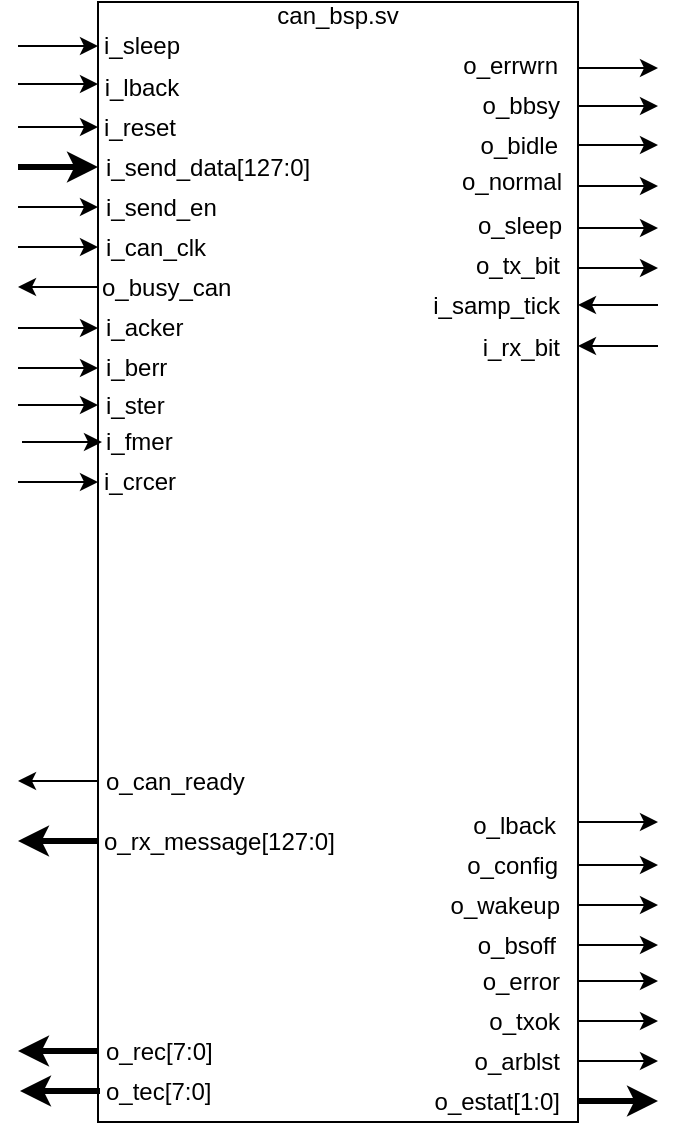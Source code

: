 <mxfile version="13.0.1" type="device"><diagram id="ReyaLKJZMxPh1nKI0JOA" name="Page-1"><mxGraphModel dx="1460" dy="711" grid="1" gridSize="10" guides="1" tooltips="1" connect="1" arrows="1" fold="1" page="1" pageScale="1" pageWidth="850" pageHeight="1100" math="0" shadow="0"><root><mxCell id="0"/><mxCell id="1" parent="0"/><mxCell id="X8-benMntq_Ur9tmoUSW-3" value="" style="endArrow=classic;html=1;" parent="1" edge="1"><mxGeometry width="50" height="50" relative="1" as="geometry"><mxPoint x="240" y="62" as="sourcePoint"/><mxPoint x="280" y="62" as="targetPoint"/></mxGeometry></mxCell><mxCell id="X8-benMntq_Ur9tmoUSW-4" value="" style="endArrow=classic;html=1;" parent="1" edge="1"><mxGeometry width="50" height="50" relative="1" as="geometry"><mxPoint x="520" y="132" as="sourcePoint"/><mxPoint x="560" y="132" as="targetPoint"/></mxGeometry></mxCell><mxCell id="X8-benMntq_Ur9tmoUSW-7" value="" style="endArrow=classic;html=1;" parent="1" edge="1"><mxGeometry width="50" height="50" relative="1" as="geometry"><mxPoint x="520" y="529.5" as="sourcePoint"/><mxPoint x="560" y="529.5" as="targetPoint"/></mxGeometry></mxCell><mxCell id="X8-benMntq_Ur9tmoUSW-8" value="" style="endArrow=classic;html=1;strokeWidth=3;" parent="1" edge="1"><mxGeometry width="50" height="50" relative="1" as="geometry"><mxPoint x="240" y="122.5" as="sourcePoint"/><mxPoint x="280" y="122.5" as="targetPoint"/></mxGeometry></mxCell><mxCell id="X8-benMntq_Ur9tmoUSW-9" value="" style="endArrow=classic;html=1;" parent="1" edge="1"><mxGeometry width="50" height="50" relative="1" as="geometry"><mxPoint x="240" y="280" as="sourcePoint"/><mxPoint x="280" y="280" as="targetPoint"/></mxGeometry></mxCell><mxCell id="X8-benMntq_Ur9tmoUSW-14" value="" style="endArrow=classic;html=1;" parent="1" edge="1"><mxGeometry width="50" height="50" relative="1" as="geometry"><mxPoint x="520" y="73" as="sourcePoint"/><mxPoint x="560" y="73" as="targetPoint"/></mxGeometry></mxCell><mxCell id="X8-benMntq_Ur9tmoUSW-15" value="" style="endArrow=none;html=1;startArrow=classic;startFill=1;endFill=0;" parent="1" edge="1"><mxGeometry width="50" height="50" relative="1" as="geometry"><mxPoint x="520" y="191.5" as="sourcePoint"/><mxPoint x="560" y="191.5" as="targetPoint"/></mxGeometry></mxCell><mxCell id="X8-benMntq_Ur9tmoUSW-20" value="" style="endArrow=none;html=1;startArrow=classic;startFill=1;endFill=0;" parent="1" edge="1"><mxGeometry width="50" height="50" relative="1" as="geometry"><mxPoint x="520" y="212.0" as="sourcePoint"/><mxPoint x="560" y="212.0" as="targetPoint"/></mxGeometry></mxCell><mxCell id="X8-benMntq_Ur9tmoUSW-22" value="" style="endArrow=none;html=1;endFill=0;startArrow=classic;startFill=1;" parent="1" edge="1"><mxGeometry width="50" height="50" relative="1" as="geometry"><mxPoint x="240" y="182.5" as="sourcePoint"/><mxPoint x="280" y="182.5" as="targetPoint"/></mxGeometry></mxCell><mxCell id="X8-benMntq_Ur9tmoUSW-23" value="" style="endArrow=none;html=1;startArrow=classic;startFill=1;endFill=0;" parent="1" edge="1"><mxGeometry width="50" height="50" relative="1" as="geometry"><mxPoint x="240" y="429.5" as="sourcePoint"/><mxPoint x="280" y="429.5" as="targetPoint"/></mxGeometry></mxCell><mxCell id="X8-benMntq_Ur9tmoUSW-24" value="" style="endArrow=none;html=1;endFill=0;startArrow=classic;startFill=1;strokeWidth=3;" parent="1" edge="1"><mxGeometry width="50" height="50" relative="1" as="geometry"><mxPoint x="240" y="459.5" as="sourcePoint"/><mxPoint x="280" y="459.5" as="targetPoint"/></mxGeometry></mxCell><mxCell id="bub-ftMEQLPauPV4lOiJ-1" value="&lt;div&gt;can_bsp.sv&lt;br&gt;&lt;/div&gt;&lt;div&gt;&lt;br&gt;&lt;/div&gt;&lt;div&gt;&lt;br&gt;&lt;/div&gt;&lt;div&gt;&lt;br&gt;&lt;/div&gt;&lt;div&gt;&lt;br&gt;&lt;/div&gt;&lt;div&gt;&lt;br&gt;&lt;/div&gt;&lt;div&gt;&lt;br&gt;&lt;/div&gt;&lt;div&gt;&lt;br&gt;&lt;/div&gt;&lt;div&gt;&lt;br&gt;&lt;/div&gt;&lt;div&gt;&lt;br&gt;&lt;/div&gt;&lt;div&gt;&lt;br&gt;&lt;/div&gt;&lt;div&gt;&lt;br&gt;&lt;/div&gt;&lt;div&gt;&lt;br&gt;&lt;/div&gt;&lt;div&gt;&lt;br&gt;&lt;/div&gt;&lt;div&gt;&lt;br&gt;&lt;/div&gt;&lt;div&gt;&lt;br&gt;&lt;/div&gt;&lt;div&gt;&lt;br&gt;&lt;/div&gt;&lt;div&gt;&lt;br&gt;&lt;/div&gt;&lt;div&gt;&lt;br&gt;&lt;/div&gt;&lt;div&gt;&lt;br&gt;&lt;/div&gt;&lt;div&gt;&lt;br&gt;&lt;/div&gt;&lt;div&gt;&lt;br&gt;&lt;/div&gt;&lt;div&gt;&lt;br&gt;&lt;/div&gt;&lt;div&gt;&lt;br&gt;&lt;/div&gt;&lt;div&gt;&lt;br&gt;&lt;/div&gt;&lt;div&gt;&lt;br&gt;&lt;/div&gt;&lt;div&gt;&lt;br&gt;&lt;/div&gt;&lt;div&gt;&lt;br&gt;&lt;/div&gt;&lt;div&gt;&lt;br&gt;&lt;/div&gt;&lt;div&gt;&lt;br&gt;&lt;/div&gt;&lt;div&gt;&lt;br&gt;&lt;/div&gt;&lt;div&gt;&lt;br&gt;&lt;/div&gt;&lt;div&gt;&lt;br&gt;&lt;/div&gt;&lt;div&gt;&lt;br&gt;&lt;/div&gt;&lt;div&gt;&lt;br&gt;&lt;/div&gt;&lt;div&gt;&lt;br&gt;&lt;/div&gt;&lt;div&gt;&lt;br&gt;&lt;/div&gt;&lt;div&gt;&lt;br&gt;&lt;/div&gt;&lt;div&gt;&lt;br&gt;&lt;/div&gt;" style="rounded=0;whiteSpace=wrap;html=1;" vertex="1" parent="1"><mxGeometry x="280" y="40" width="240" height="560" as="geometry"/></mxCell><mxCell id="bub-ftMEQLPauPV4lOiJ-2" value="i_sleep" style="text;html=1;strokeColor=none;fillColor=none;align=center;verticalAlign=middle;whiteSpace=wrap;rounded=0;" vertex="1" parent="1"><mxGeometry x="282" y="52" width="40" height="20" as="geometry"/></mxCell><mxCell id="bub-ftMEQLPauPV4lOiJ-3" value="i_lback" style="text;html=1;strokeColor=none;fillColor=none;align=center;verticalAlign=middle;whiteSpace=wrap;rounded=0;" vertex="1" parent="1"><mxGeometry x="282" y="73" width="40" height="20" as="geometry"/></mxCell><mxCell id="bub-ftMEQLPauPV4lOiJ-4" value="i_acker" style="text;html=1;strokeColor=none;fillColor=none;align=left;verticalAlign=middle;whiteSpace=wrap;rounded=0;" vertex="1" parent="1"><mxGeometry x="282" y="193" width="40" height="20" as="geometry"/></mxCell><mxCell id="bub-ftMEQLPauPV4lOiJ-5" value="i_berr" style="text;html=1;strokeColor=none;fillColor=none;align=left;verticalAlign=middle;whiteSpace=wrap;rounded=0;" vertex="1" parent="1"><mxGeometry x="282" y="213" width="40" height="20" as="geometry"/></mxCell><mxCell id="bub-ftMEQLPauPV4lOiJ-6" value="i_ster" style="text;html=1;strokeColor=none;fillColor=none;align=left;verticalAlign=middle;whiteSpace=wrap;rounded=0;" vertex="1" parent="1"><mxGeometry x="282" y="232" width="40" height="20" as="geometry"/></mxCell><mxCell id="bub-ftMEQLPauPV4lOiJ-7" value="i_fmer" style="text;html=1;strokeColor=none;fillColor=none;align=left;verticalAlign=middle;whiteSpace=wrap;rounded=0;" vertex="1" parent="1"><mxGeometry x="282" y="250" width="40" height="20" as="geometry"/></mxCell><mxCell id="bub-ftMEQLPauPV4lOiJ-8" value="i_crcer" style="text;html=1;strokeColor=none;fillColor=none;align=left;verticalAlign=middle;whiteSpace=wrap;rounded=0;" vertex="1" parent="1"><mxGeometry x="281" y="270" width="40" height="20" as="geometry"/></mxCell><mxCell id="bub-ftMEQLPauPV4lOiJ-9" value="o_rec[7:0]" style="text;html=1;strokeColor=none;fillColor=none;align=left;verticalAlign=middle;whiteSpace=wrap;rounded=0;" vertex="1" parent="1"><mxGeometry x="282" y="555" width="40" height="20" as="geometry"/></mxCell><mxCell id="bub-ftMEQLPauPV4lOiJ-10" value="o_tec[7:0]" style="text;html=1;strokeColor=none;fillColor=none;align=left;verticalAlign=middle;whiteSpace=wrap;rounded=0;" vertex="1" parent="1"><mxGeometry x="282" y="575" width="40" height="20" as="geometry"/></mxCell><mxCell id="bub-ftMEQLPauPV4lOiJ-11" value="o_estat[1:0]" style="text;html=1;strokeColor=none;fillColor=none;align=right;verticalAlign=middle;whiteSpace=wrap;rounded=0;" vertex="1" parent="1"><mxGeometry x="473" y="580" width="40" height="20" as="geometry"/></mxCell><mxCell id="bub-ftMEQLPauPV4lOiJ-12" value="o_arblst" style="text;html=1;strokeColor=none;fillColor=none;align=right;verticalAlign=middle;whiteSpace=wrap;rounded=0;" vertex="1" parent="1"><mxGeometry x="473" y="560" width="40" height="20" as="geometry"/></mxCell><mxCell id="bub-ftMEQLPauPV4lOiJ-13" value="o_txok" style="text;html=1;strokeColor=none;fillColor=none;align=right;verticalAlign=middle;whiteSpace=wrap;rounded=0;" vertex="1" parent="1"><mxGeometry x="473" y="540" width="40" height="20" as="geometry"/></mxCell><mxCell id="bub-ftMEQLPauPV4lOiJ-14" value="o_error" style="text;html=1;strokeColor=none;fillColor=none;align=right;verticalAlign=middle;whiteSpace=wrap;rounded=0;" vertex="1" parent="1"><mxGeometry x="473" y="520" width="40" height="20" as="geometry"/></mxCell><mxCell id="bub-ftMEQLPauPV4lOiJ-15" value="o_bsoff" style="text;html=1;strokeColor=none;fillColor=none;align=right;verticalAlign=middle;whiteSpace=wrap;rounded=0;" vertex="1" parent="1"><mxGeometry x="470.5" y="502" width="40" height="20" as="geometry"/></mxCell><mxCell id="bub-ftMEQLPauPV4lOiJ-16" value="o_wakeup" style="text;html=1;strokeColor=none;fillColor=none;align=right;verticalAlign=middle;whiteSpace=wrap;rounded=0;" vertex="1" parent="1"><mxGeometry x="473" y="482" width="40" height="20" as="geometry"/></mxCell><mxCell id="bub-ftMEQLPauPV4lOiJ-17" value="o_config" style="text;html=1;strokeColor=none;fillColor=none;align=right;verticalAlign=middle;whiteSpace=wrap;rounded=0;" vertex="1" parent="1"><mxGeometry x="471.5" y="462" width="40" height="20" as="geometry"/></mxCell><mxCell id="bub-ftMEQLPauPV4lOiJ-18" value="o_lback" style="text;html=1;strokeColor=none;fillColor=none;align=right;verticalAlign=middle;whiteSpace=wrap;rounded=0;" vertex="1" parent="1"><mxGeometry x="470.5" y="442" width="40" height="20" as="geometry"/></mxCell><mxCell id="bub-ftMEQLPauPV4lOiJ-19" value="&lt;div&gt;o_sleep&lt;/div&gt;" style="text;html=1;strokeColor=none;fillColor=none;align=right;verticalAlign=middle;whiteSpace=wrap;rounded=0;" vertex="1" parent="1"><mxGeometry x="474" y="142" width="40" height="20" as="geometry"/></mxCell><mxCell id="bub-ftMEQLPauPV4lOiJ-20" value="o_normal" style="text;html=1;strokeColor=none;fillColor=none;align=right;verticalAlign=middle;whiteSpace=wrap;rounded=0;" vertex="1" parent="1"><mxGeometry x="474" y="120" width="40" height="20" as="geometry"/></mxCell><mxCell id="bub-ftMEQLPauPV4lOiJ-21" value="o_bidle" style="text;html=1;strokeColor=none;fillColor=none;align=right;verticalAlign=middle;whiteSpace=wrap;rounded=0;" vertex="1" parent="1"><mxGeometry x="471.5" y="102" width="40" height="20" as="geometry"/></mxCell><mxCell id="bub-ftMEQLPauPV4lOiJ-22" value="o_bbsy" style="text;html=1;strokeColor=none;fillColor=none;align=right;verticalAlign=middle;whiteSpace=wrap;rounded=0;" vertex="1" parent="1"><mxGeometry x="472.5" y="82" width="40" height="20" as="geometry"/></mxCell><mxCell id="bub-ftMEQLPauPV4lOiJ-23" value="o_errwrn" style="text;html=1;strokeColor=none;fillColor=none;align=right;verticalAlign=middle;whiteSpace=wrap;rounded=0;" vertex="1" parent="1"><mxGeometry x="471.5" y="62" width="40" height="20" as="geometry"/></mxCell><mxCell id="bub-ftMEQLPauPV4lOiJ-24" value="i_can_clk" style="text;html=1;strokeColor=none;fillColor=none;align=left;verticalAlign=middle;whiteSpace=wrap;rounded=0;" vertex="1" parent="1"><mxGeometry x="282" y="153" width="40" height="20" as="geometry"/></mxCell><mxCell id="bub-ftMEQLPauPV4lOiJ-25" value="i_reset" style="text;html=1;strokeColor=none;fillColor=none;align=center;verticalAlign=middle;whiteSpace=wrap;rounded=0;" vertex="1" parent="1"><mxGeometry x="281" y="93" width="40" height="20" as="geometry"/></mxCell><mxCell id="bub-ftMEQLPauPV4lOiJ-26" value="i_send_data[127:0]" style="text;html=1;strokeColor=none;fillColor=none;align=left;verticalAlign=middle;whiteSpace=wrap;rounded=0;" vertex="1" parent="1"><mxGeometry x="282" y="113" width="40" height="20" as="geometry"/></mxCell><mxCell id="bub-ftMEQLPauPV4lOiJ-27" value="i_send_en" style="text;html=1;strokeColor=none;fillColor=none;align=left;verticalAlign=middle;whiteSpace=wrap;rounded=0;" vertex="1" parent="1"><mxGeometry x="282" y="133" width="40" height="20" as="geometry"/></mxCell><mxCell id="bub-ftMEQLPauPV4lOiJ-28" value="o_tx_bit" style="text;html=1;strokeColor=none;fillColor=none;align=right;verticalAlign=middle;whiteSpace=wrap;rounded=0;" vertex="1" parent="1"><mxGeometry x="473" y="162" width="40" height="20" as="geometry"/></mxCell><mxCell id="bub-ftMEQLPauPV4lOiJ-29" value="i_samp_tick" style="text;html=1;strokeColor=none;fillColor=none;align=right;verticalAlign=middle;whiteSpace=wrap;rounded=0;" vertex="1" parent="1"><mxGeometry x="473" y="182" width="40" height="20" as="geometry"/></mxCell><mxCell id="bub-ftMEQLPauPV4lOiJ-30" value="i_rx_bit" style="text;html=1;strokeColor=none;fillColor=none;align=right;verticalAlign=middle;whiteSpace=wrap;rounded=0;" vertex="1" parent="1"><mxGeometry x="473" y="203" width="40" height="20" as="geometry"/></mxCell><mxCell id="bub-ftMEQLPauPV4lOiJ-31" value="o_busy_can" style="text;html=1;strokeColor=none;fillColor=none;align=left;verticalAlign=middle;whiteSpace=wrap;rounded=0;" vertex="1" parent="1"><mxGeometry x="280" y="173" width="40" height="20" as="geometry"/></mxCell><mxCell id="bub-ftMEQLPauPV4lOiJ-32" value="o_can_ready" style="text;html=1;strokeColor=none;fillColor=none;align=left;verticalAlign=middle;whiteSpace=wrap;rounded=0;" vertex="1" parent="1"><mxGeometry x="282" y="420" width="40" height="20" as="geometry"/></mxCell><mxCell id="bub-ftMEQLPauPV4lOiJ-33" value="o_rx_message[127:0]" style="text;html=1;strokeColor=none;fillColor=none;align=left;verticalAlign=middle;whiteSpace=wrap;rounded=0;" vertex="1" parent="1"><mxGeometry x="281" y="450" width="40" height="20" as="geometry"/></mxCell><mxCell id="bub-ftMEQLPauPV4lOiJ-35" value="" style="endArrow=none;html=1;endFill=0;startArrow=classic;startFill=1;strokeWidth=3;" edge="1" parent="1"><mxGeometry width="50" height="50" relative="1" as="geometry"><mxPoint x="240" y="564.5" as="sourcePoint"/><mxPoint x="280" y="564.5" as="targetPoint"/></mxGeometry></mxCell><mxCell id="bub-ftMEQLPauPV4lOiJ-36" value="" style="endArrow=none;html=1;endFill=0;startArrow=classic;startFill=1;strokeWidth=3;" edge="1" parent="1"><mxGeometry width="50" height="50" relative="1" as="geometry"><mxPoint x="241" y="584.5" as="sourcePoint"/><mxPoint x="281" y="584.5" as="targetPoint"/></mxGeometry></mxCell><mxCell id="bub-ftMEQLPauPV4lOiJ-37" value="" style="endArrow=classic;html=1;strokeWidth=3;" edge="1" parent="1"><mxGeometry width="50" height="50" relative="1" as="geometry"><mxPoint x="520" y="589.5" as="sourcePoint"/><mxPoint x="560" y="589.5" as="targetPoint"/></mxGeometry></mxCell><mxCell id="bub-ftMEQLPauPV4lOiJ-38" value="" style="endArrow=classic;html=1;" edge="1" parent="1"><mxGeometry width="50" height="50" relative="1" as="geometry"><mxPoint x="520" y="549.5" as="sourcePoint"/><mxPoint x="560" y="549.5" as="targetPoint"/></mxGeometry></mxCell><mxCell id="bub-ftMEQLPauPV4lOiJ-39" value="" style="endArrow=classic;html=1;" edge="1" parent="1"><mxGeometry width="50" height="50" relative="1" as="geometry"><mxPoint x="520" y="511.5" as="sourcePoint"/><mxPoint x="560" y="511.5" as="targetPoint"/></mxGeometry></mxCell><mxCell id="bub-ftMEQLPauPV4lOiJ-40" value="" style="endArrow=classic;html=1;" edge="1" parent="1"><mxGeometry width="50" height="50" relative="1" as="geometry"><mxPoint x="520" y="491.5" as="sourcePoint"/><mxPoint x="560" y="491.5" as="targetPoint"/></mxGeometry></mxCell><mxCell id="bub-ftMEQLPauPV4lOiJ-41" value="" style="endArrow=classic;html=1;" edge="1" parent="1"><mxGeometry width="50" height="50" relative="1" as="geometry"><mxPoint x="520" y="471.5" as="sourcePoint"/><mxPoint x="560" y="471.5" as="targetPoint"/></mxGeometry></mxCell><mxCell id="bub-ftMEQLPauPV4lOiJ-42" value="" style="endArrow=classic;html=1;" edge="1" parent="1"><mxGeometry width="50" height="50" relative="1" as="geometry"><mxPoint x="520" y="450" as="sourcePoint"/><mxPoint x="560" y="450" as="targetPoint"/></mxGeometry></mxCell><mxCell id="bub-ftMEQLPauPV4lOiJ-43" value="" style="endArrow=classic;html=1;" edge="1" parent="1"><mxGeometry width="50" height="50" relative="1" as="geometry"><mxPoint x="520" y="569.5" as="sourcePoint"/><mxPoint x="560" y="569.5" as="targetPoint"/></mxGeometry></mxCell><mxCell id="bub-ftMEQLPauPV4lOiJ-45" value="" style="endArrow=classic;html=1;" edge="1" parent="1"><mxGeometry width="50" height="50" relative="1" as="geometry"><mxPoint x="520" y="92" as="sourcePoint"/><mxPoint x="560" y="92" as="targetPoint"/></mxGeometry></mxCell><mxCell id="bub-ftMEQLPauPV4lOiJ-46" value="" style="endArrow=classic;html=1;" edge="1" parent="1"><mxGeometry width="50" height="50" relative="1" as="geometry"><mxPoint x="520" y="111.5" as="sourcePoint"/><mxPoint x="560" y="111.5" as="targetPoint"/></mxGeometry></mxCell><mxCell id="bub-ftMEQLPauPV4lOiJ-47" value="" style="endArrow=classic;html=1;" edge="1" parent="1"><mxGeometry width="50" height="50" relative="1" as="geometry"><mxPoint x="520" y="153" as="sourcePoint"/><mxPoint x="560" y="153" as="targetPoint"/></mxGeometry></mxCell><mxCell id="bub-ftMEQLPauPV4lOiJ-48" value="" style="endArrow=classic;html=1;" edge="1" parent="1"><mxGeometry width="50" height="50" relative="1" as="geometry"><mxPoint x="520" y="173" as="sourcePoint"/><mxPoint x="560" y="173" as="targetPoint"/></mxGeometry></mxCell><mxCell id="bub-ftMEQLPauPV4lOiJ-49" value="" style="endArrow=classic;html=1;" edge="1" parent="1"><mxGeometry width="50" height="50" relative="1" as="geometry"><mxPoint x="240" y="81" as="sourcePoint"/><mxPoint x="280" y="81" as="targetPoint"/></mxGeometry></mxCell><mxCell id="bub-ftMEQLPauPV4lOiJ-50" value="" style="endArrow=classic;html=1;" edge="1" parent="1"><mxGeometry width="50" height="50" relative="1" as="geometry"><mxPoint x="240" y="102.5" as="sourcePoint"/><mxPoint x="280" y="102.5" as="targetPoint"/></mxGeometry></mxCell><mxCell id="bub-ftMEQLPauPV4lOiJ-51" value="" style="endArrow=classic;html=1;" edge="1" parent="1"><mxGeometry width="50" height="50" relative="1" as="geometry"><mxPoint x="242" y="260" as="sourcePoint"/><mxPoint x="282" y="260" as="targetPoint"/></mxGeometry></mxCell><mxCell id="bub-ftMEQLPauPV4lOiJ-52" value="" style="endArrow=classic;html=1;" edge="1" parent="1"><mxGeometry width="50" height="50" relative="1" as="geometry"><mxPoint x="240" y="241.5" as="sourcePoint"/><mxPoint x="280" y="241.5" as="targetPoint"/></mxGeometry></mxCell><mxCell id="bub-ftMEQLPauPV4lOiJ-53" value="" style="endArrow=classic;html=1;" edge="1" parent="1"><mxGeometry width="50" height="50" relative="1" as="geometry"><mxPoint x="240" y="223" as="sourcePoint"/><mxPoint x="280" y="223" as="targetPoint"/></mxGeometry></mxCell><mxCell id="bub-ftMEQLPauPV4lOiJ-54" value="" style="endArrow=classic;html=1;" edge="1" parent="1"><mxGeometry width="50" height="50" relative="1" as="geometry"><mxPoint x="240" y="203" as="sourcePoint"/><mxPoint x="280" y="203" as="targetPoint"/></mxGeometry></mxCell><mxCell id="bub-ftMEQLPauPV4lOiJ-55" value="" style="endArrow=classic;html=1;" edge="1" parent="1"><mxGeometry width="50" height="50" relative="1" as="geometry"><mxPoint x="240" y="162.5" as="sourcePoint"/><mxPoint x="280" y="162.5" as="targetPoint"/></mxGeometry></mxCell><mxCell id="bub-ftMEQLPauPV4lOiJ-56" value="" style="endArrow=classic;html=1;" edge="1" parent="1"><mxGeometry width="50" height="50" relative="1" as="geometry"><mxPoint x="240" y="142.5" as="sourcePoint"/><mxPoint x="280" y="142.5" as="targetPoint"/></mxGeometry></mxCell></root></mxGraphModel></diagram></mxfile>